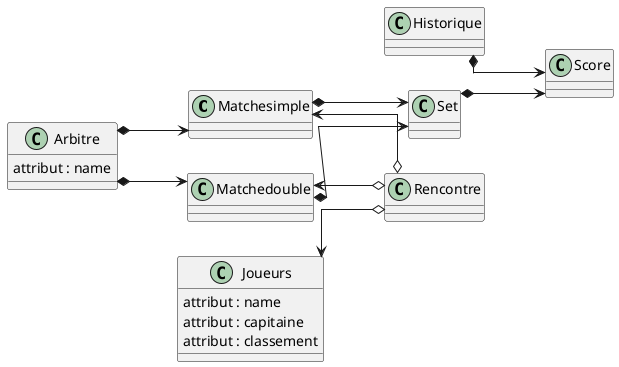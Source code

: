@startuml "Enfer"

left to right direction
skinparam Linetype polyline
skinparam linetype ortho


class Matchesimple{

}
class Matchedouble{

}


class Arbitre{
    attribut : name
}

class Joueurs{
    attribut : name
    attribut : capitaine
    attribut : classement
}

class Set{
}

class Score{

}

class Rencontre{

}
class Historique{

}

Joueurs <--o Rencontre
Matchesimple <--o Rencontre
Matchedouble <--o Rencontre

Historique*-->Score

Arbitre *--> Matchesimple
Arbitre *--> Matchedouble

Set *--> Score
Matchesimple *-->Set
Matchedouble *-->Set






@enduml